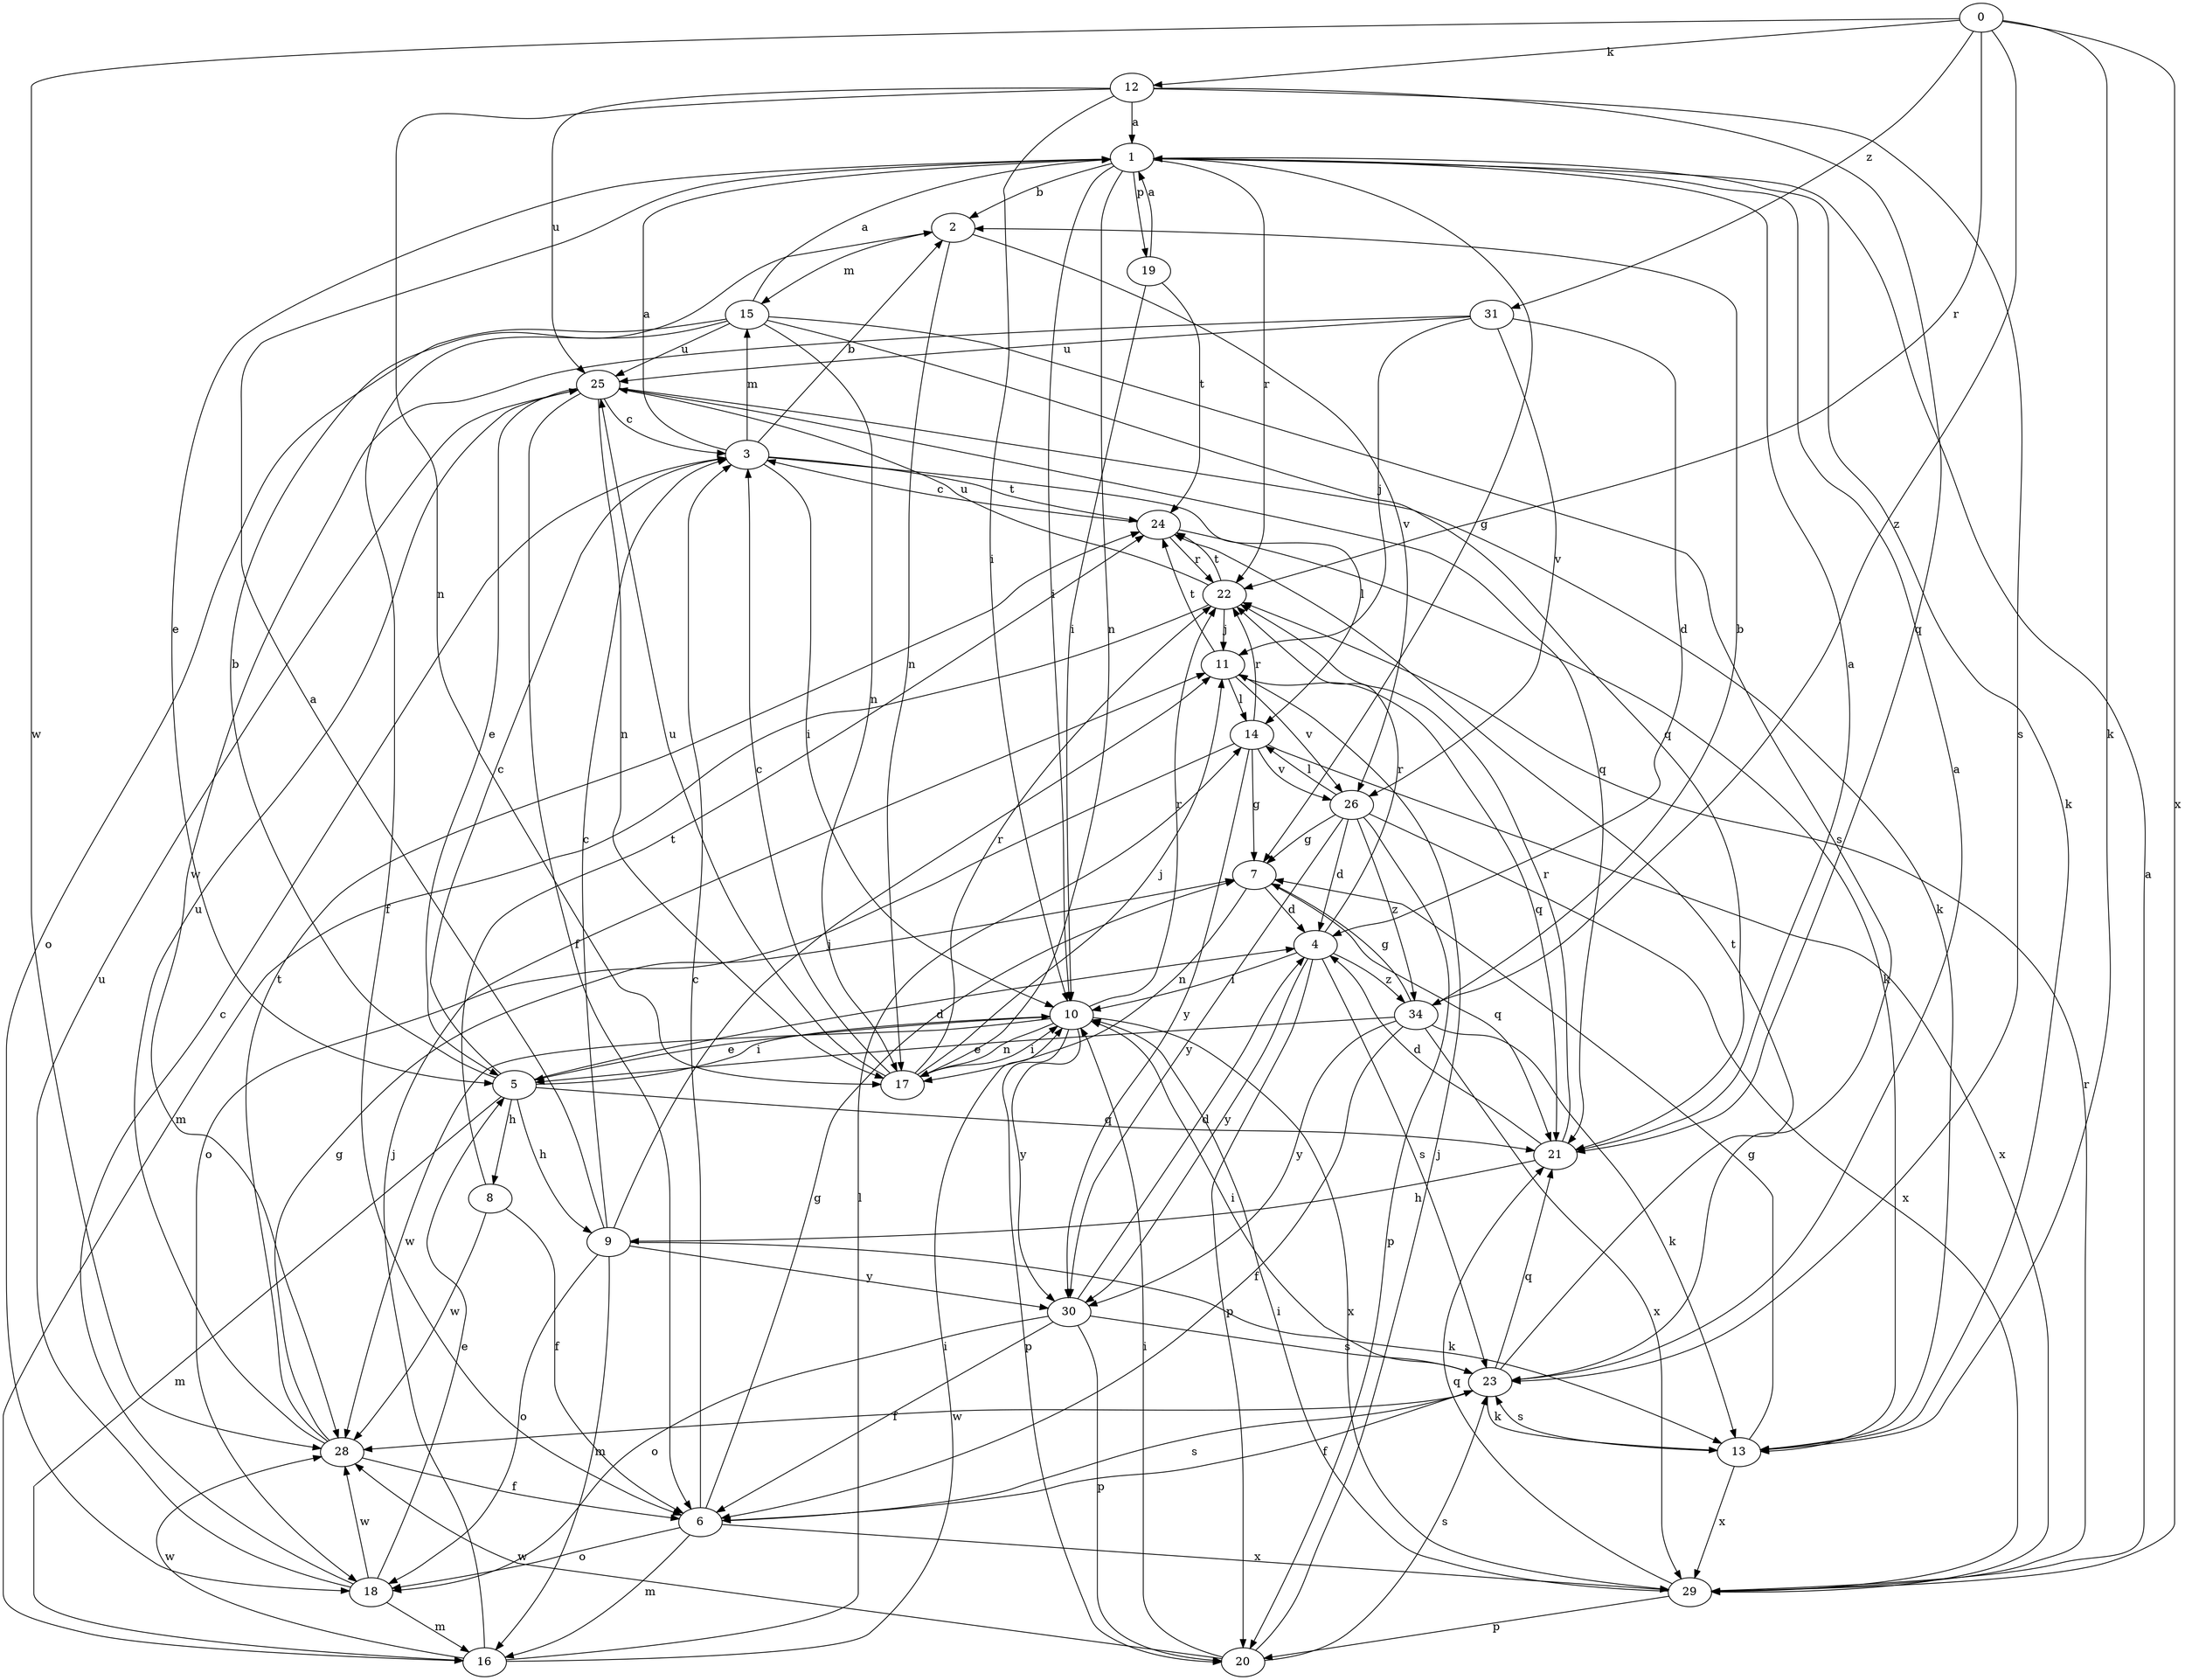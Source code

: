 strict digraph  {
0;
1;
2;
3;
4;
5;
6;
7;
8;
9;
10;
11;
12;
13;
14;
15;
16;
17;
18;
19;
20;
21;
22;
23;
24;
25;
26;
28;
29;
30;
31;
34;
0 -> 12  [label=k];
0 -> 13  [label=k];
0 -> 22  [label=r];
0 -> 28  [label=w];
0 -> 29  [label=x];
0 -> 31  [label=z];
0 -> 34  [label=z];
1 -> 2  [label=b];
1 -> 5  [label=e];
1 -> 7  [label=g];
1 -> 10  [label=i];
1 -> 13  [label=k];
1 -> 17  [label=n];
1 -> 19  [label=p];
1 -> 22  [label=r];
2 -> 15  [label=m];
2 -> 17  [label=n];
2 -> 26  [label=v];
3 -> 1  [label=a];
3 -> 2  [label=b];
3 -> 10  [label=i];
3 -> 14  [label=l];
3 -> 15  [label=m];
3 -> 24  [label=t];
4 -> 10  [label=i];
4 -> 20  [label=p];
4 -> 22  [label=r];
4 -> 23  [label=s];
4 -> 30  [label=y];
4 -> 34  [label=z];
5 -> 2  [label=b];
5 -> 3  [label=c];
5 -> 4  [label=d];
5 -> 8  [label=h];
5 -> 9  [label=h];
5 -> 10  [label=i];
5 -> 16  [label=m];
5 -> 21  [label=q];
6 -> 3  [label=c];
6 -> 7  [label=g];
6 -> 16  [label=m];
6 -> 18  [label=o];
6 -> 23  [label=s];
6 -> 29  [label=x];
7 -> 4  [label=d];
7 -> 17  [label=n];
7 -> 21  [label=q];
8 -> 6  [label=f];
8 -> 24  [label=t];
8 -> 28  [label=w];
9 -> 1  [label=a];
9 -> 3  [label=c];
9 -> 11  [label=j];
9 -> 13  [label=k];
9 -> 16  [label=m];
9 -> 18  [label=o];
9 -> 30  [label=y];
10 -> 5  [label=e];
10 -> 17  [label=n];
10 -> 20  [label=p];
10 -> 22  [label=r];
10 -> 28  [label=w];
10 -> 29  [label=x];
10 -> 30  [label=y];
11 -> 14  [label=l];
11 -> 21  [label=q];
11 -> 24  [label=t];
11 -> 26  [label=v];
12 -> 1  [label=a];
12 -> 10  [label=i];
12 -> 17  [label=n];
12 -> 21  [label=q];
12 -> 23  [label=s];
12 -> 25  [label=u];
13 -> 7  [label=g];
13 -> 23  [label=s];
13 -> 29  [label=x];
14 -> 7  [label=g];
14 -> 18  [label=o];
14 -> 22  [label=r];
14 -> 26  [label=v];
14 -> 29  [label=x];
14 -> 30  [label=y];
15 -> 1  [label=a];
15 -> 6  [label=f];
15 -> 17  [label=n];
15 -> 18  [label=o];
15 -> 21  [label=q];
15 -> 23  [label=s];
15 -> 25  [label=u];
16 -> 10  [label=i];
16 -> 11  [label=j];
16 -> 14  [label=l];
16 -> 28  [label=w];
17 -> 3  [label=c];
17 -> 10  [label=i];
17 -> 11  [label=j];
17 -> 22  [label=r];
17 -> 25  [label=u];
18 -> 3  [label=c];
18 -> 5  [label=e];
18 -> 16  [label=m];
18 -> 25  [label=u];
18 -> 28  [label=w];
19 -> 1  [label=a];
19 -> 10  [label=i];
19 -> 24  [label=t];
20 -> 10  [label=i];
20 -> 11  [label=j];
20 -> 23  [label=s];
20 -> 28  [label=w];
21 -> 1  [label=a];
21 -> 4  [label=d];
21 -> 9  [label=h];
21 -> 22  [label=r];
22 -> 11  [label=j];
22 -> 16  [label=m];
22 -> 24  [label=t];
22 -> 25  [label=u];
23 -> 1  [label=a];
23 -> 6  [label=f];
23 -> 10  [label=i];
23 -> 13  [label=k];
23 -> 21  [label=q];
23 -> 24  [label=t];
23 -> 28  [label=w];
24 -> 3  [label=c];
24 -> 13  [label=k];
24 -> 22  [label=r];
25 -> 3  [label=c];
25 -> 5  [label=e];
25 -> 6  [label=f];
25 -> 13  [label=k];
25 -> 17  [label=n];
25 -> 21  [label=q];
26 -> 4  [label=d];
26 -> 7  [label=g];
26 -> 14  [label=l];
26 -> 20  [label=p];
26 -> 29  [label=x];
26 -> 30  [label=y];
26 -> 34  [label=z];
28 -> 6  [label=f];
28 -> 7  [label=g];
28 -> 24  [label=t];
28 -> 25  [label=u];
29 -> 1  [label=a];
29 -> 10  [label=i];
29 -> 20  [label=p];
29 -> 21  [label=q];
29 -> 22  [label=r];
30 -> 4  [label=d];
30 -> 6  [label=f];
30 -> 18  [label=o];
30 -> 20  [label=p];
30 -> 23  [label=s];
31 -> 4  [label=d];
31 -> 11  [label=j];
31 -> 25  [label=u];
31 -> 26  [label=v];
31 -> 28  [label=w];
34 -> 2  [label=b];
34 -> 5  [label=e];
34 -> 6  [label=f];
34 -> 7  [label=g];
34 -> 13  [label=k];
34 -> 29  [label=x];
34 -> 30  [label=y];
}
